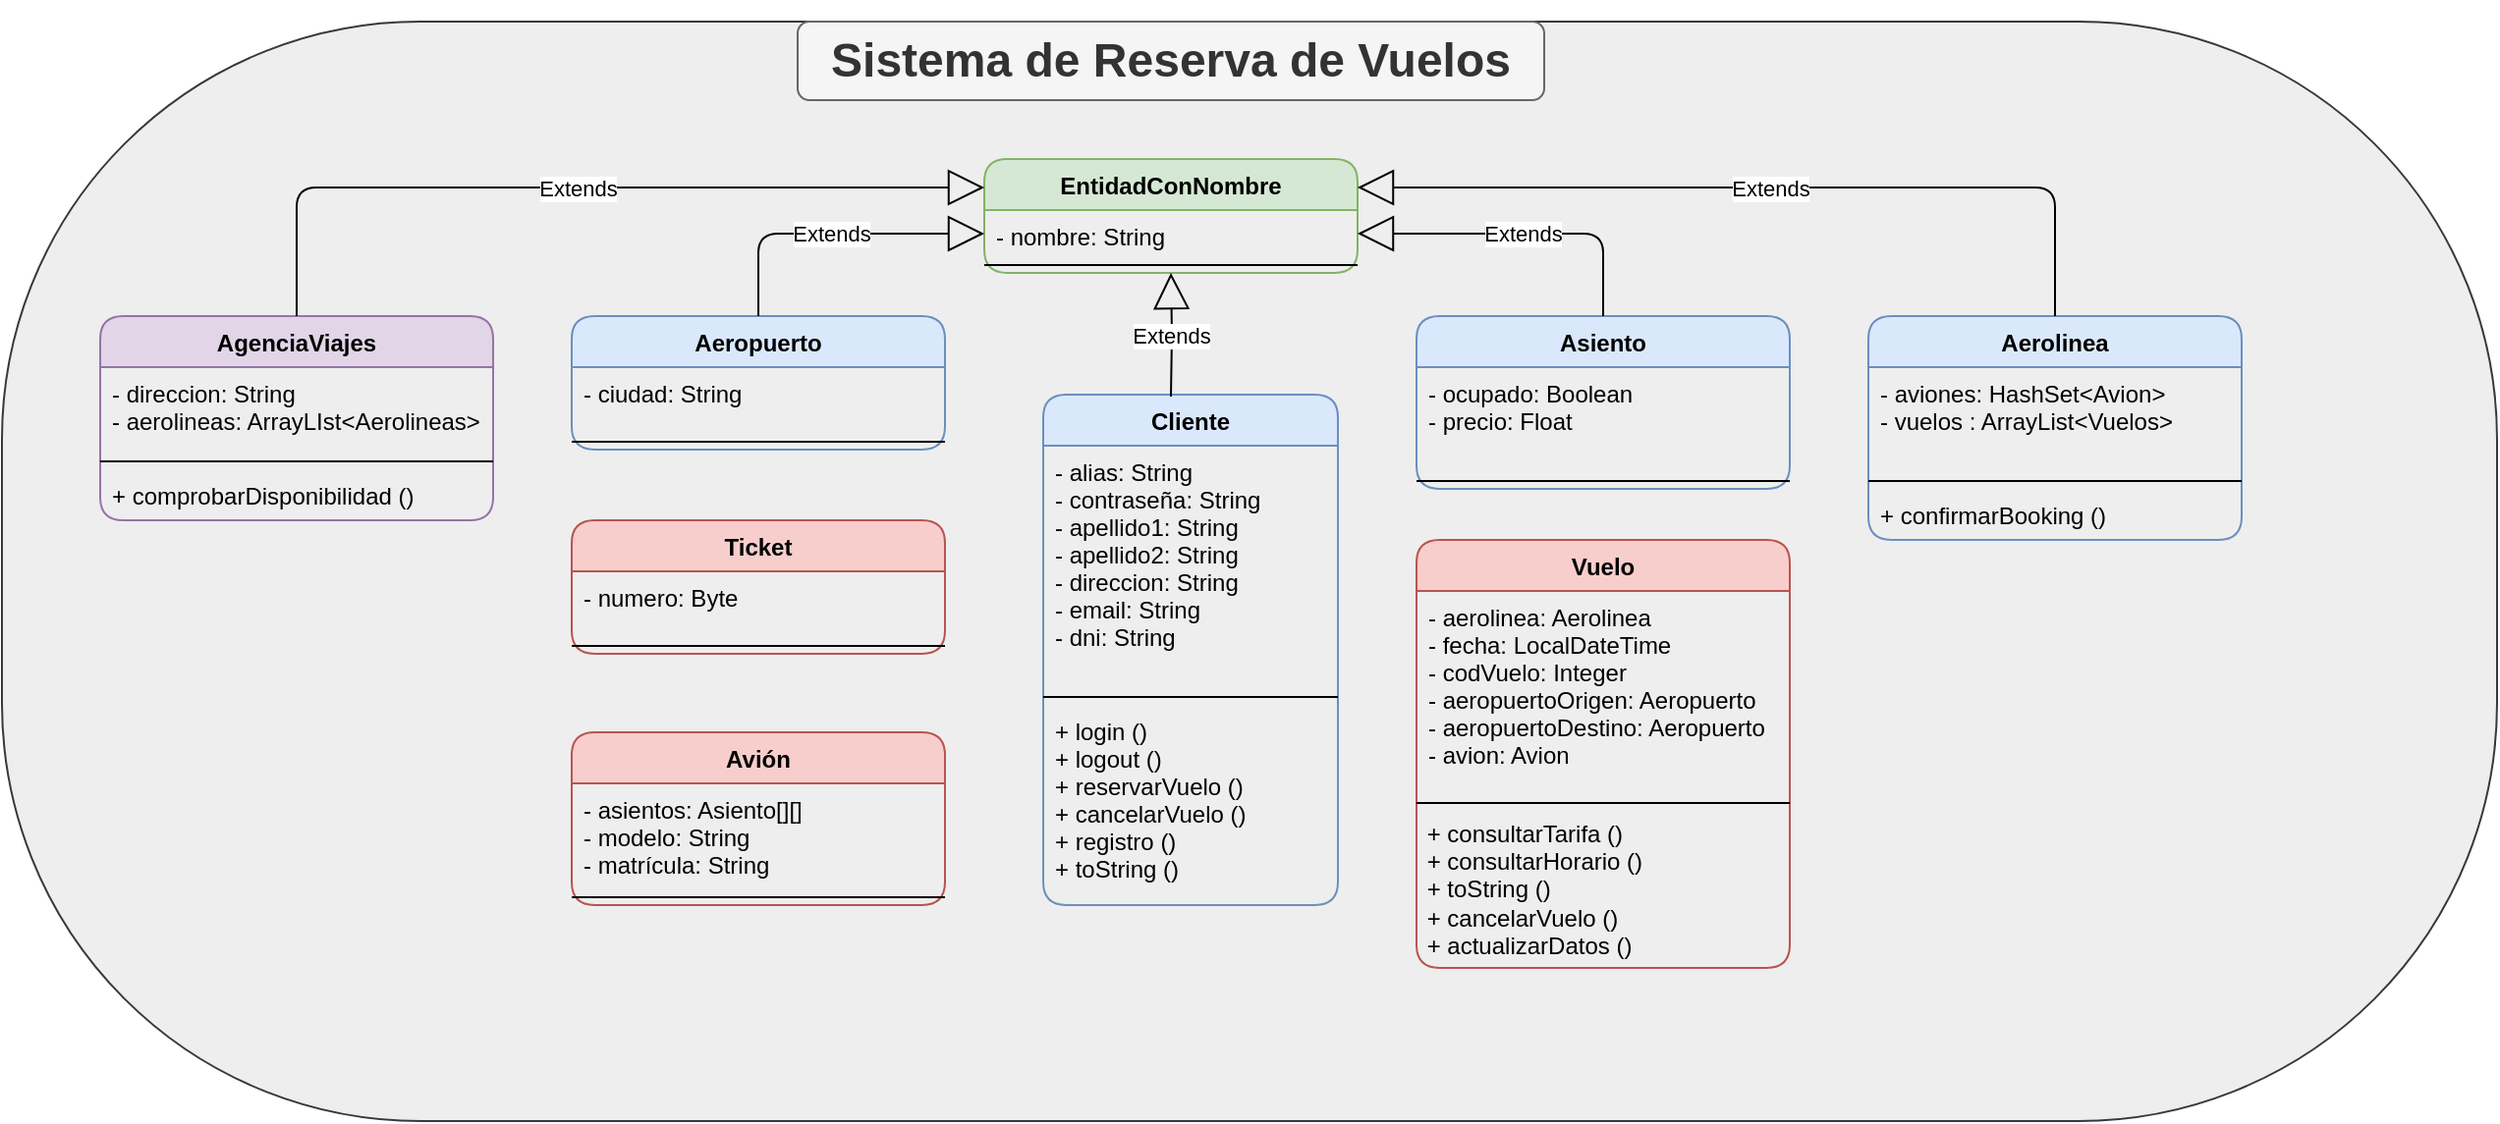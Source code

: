 <mxfile version="14.1.8" type="device"><diagram id="pELU7J1XOimOGAUn7LXK" name="Página-1"><mxGraphModel dx="1210" dy="1847" grid="1" gridSize="10" guides="1" tooltips="1" connect="1" arrows="1" fold="1" page="1" pageScale="1" pageWidth="827" pageHeight="1169" math="0" shadow="0"><root><mxCell id="0"/><mxCell id="1" parent="0"/><mxCell id="W2t3pOUvf8Gm3pgO1yUD-58" value="" style="whiteSpace=wrap;html=1;fillColor=#eeeeee;strokeColor=#36393d;rounded=1;arcSize=38;" parent="1" vertex="1"><mxGeometry x="-320" y="-10" width="1270" height="560" as="geometry"/></mxCell><mxCell id="W2t3pOUvf8Gm3pgO1yUD-25" value="&lt;h1&gt;&lt;font style=&quot;font-size: 24px&quot;&gt;Sistema de Reserva de Vuelos&lt;/font&gt;&lt;/h1&gt;" style="text;html=1;align=center;verticalAlign=middle;whiteSpace=wrap;fillColor=#f5f5f5;strokeColor=#666666;fontColor=#333333;rounded=1;" parent="1" vertex="1"><mxGeometry x="85" y="-10" width="380" height="40" as="geometry"/></mxCell><mxCell id="W2t3pOUvf8Gm3pgO1yUD-54" value="Ticket" style="swimlane;fontStyle=1;align=center;verticalAlign=top;childLayout=stackLayout;horizontal=1;startSize=26;horizontalStack=0;resizeParent=1;resizeParentMax=0;resizeLast=0;collapsible=1;marginBottom=0;fillColor=#f8cecc;strokeColor=#b85450;rounded=1;" parent="1" vertex="1"><mxGeometry x="-30" y="244" width="190" height="68" as="geometry"/></mxCell><mxCell id="W2t3pOUvf8Gm3pgO1yUD-55" value="- numero: Byte" style="text;strokeColor=none;fillColor=none;align=left;verticalAlign=top;spacingLeft=4;spacingRight=4;overflow=hidden;rotatable=0;points=[[0,0.5],[1,0.5]];portConstraint=eastwest;rounded=1;" parent="W2t3pOUvf8Gm3pgO1yUD-54" vertex="1"><mxGeometry y="26" width="190" height="34" as="geometry"/></mxCell><mxCell id="W2t3pOUvf8Gm3pgO1yUD-56" value="" style="line;strokeWidth=1;fillColor=none;align=left;verticalAlign=middle;spacingTop=-1;spacingLeft=3;spacingRight=3;rotatable=0;labelPosition=right;points=[];portConstraint=eastwest;rounded=1;" parent="W2t3pOUvf8Gm3pgO1yUD-54" vertex="1"><mxGeometry y="60" width="190" height="8" as="geometry"/></mxCell><mxCell id="cKhhxpHcltlImvQX5h9k-12" value="AgenciaViajes" style="swimlane;fontStyle=1;align=center;verticalAlign=top;childLayout=stackLayout;horizontal=1;startSize=26;horizontalStack=0;resizeParent=1;resizeParentMax=0;resizeLast=0;collapsible=1;marginBottom=0;fillColor=#e1d5e7;strokeColor=#9673a6;rounded=1;" parent="1" vertex="1"><mxGeometry x="-270" y="140" width="200" height="104" as="geometry"/></mxCell><mxCell id="cKhhxpHcltlImvQX5h9k-13" value="- direccion: String&#10;- aerolineas: ArrayLIst&lt;Aerolineas&gt;&#10;" style="text;strokeColor=none;fillColor=none;align=left;verticalAlign=top;spacingLeft=4;spacingRight=4;overflow=hidden;rotatable=0;points=[[0,0.5],[1,0.5]];portConstraint=eastwest;rounded=1;labelBorderColor=none;" parent="cKhhxpHcltlImvQX5h9k-12" vertex="1"><mxGeometry y="26" width="200" height="44" as="geometry"/></mxCell><mxCell id="cKhhxpHcltlImvQX5h9k-14" value="" style="line;strokeWidth=1;fillColor=none;align=left;verticalAlign=middle;spacingTop=-1;spacingLeft=3;spacingRight=3;rotatable=0;labelPosition=right;points=[];portConstraint=eastwest;rounded=1;" parent="cKhhxpHcltlImvQX5h9k-12" vertex="1"><mxGeometry y="70" width="200" height="8" as="geometry"/></mxCell><mxCell id="cKhhxpHcltlImvQX5h9k-15" value="+ comprobarDisponibilidad ()" style="text;strokeColor=none;fillColor=none;align=left;verticalAlign=top;spacingLeft=4;spacingRight=4;overflow=hidden;rotatable=0;points=[[0,0.5],[1,0.5]];portConstraint=eastwest;rounded=1;" parent="cKhhxpHcltlImvQX5h9k-12" vertex="1"><mxGeometry y="78" width="200" height="26" as="geometry"/></mxCell><mxCell id="wBcaxx1GzvmeN41eNsNR-1" value="Cliente" style="swimlane;fontStyle=1;align=center;verticalAlign=top;childLayout=stackLayout;horizontal=1;startSize=26;horizontalStack=0;resizeParent=1;resizeParentMax=0;resizeLast=0;collapsible=1;marginBottom=0;fillColor=#dae8fc;strokeColor=#6c8ebf;rounded=1;" parent="1" vertex="1"><mxGeometry x="210" y="180" width="150" height="260" as="geometry"><mxRectangle x="-300" y="20" width="60" height="26" as="alternateBounds"/></mxGeometry></mxCell><mxCell id="wBcaxx1GzvmeN41eNsNR-2" value="- alias: String&#10;- contraseña: String&#10;- apellido1: String&#10;- apellido2: String&#10;- direccion: String&#10;- email: String&#10;- dni: String" style="text;strokeColor=none;fillColor=none;align=left;verticalAlign=top;spacingLeft=4;spacingRight=4;overflow=hidden;rotatable=0;points=[[0,0.5],[1,0.5]];portConstraint=eastwest;rounded=1;" parent="wBcaxx1GzvmeN41eNsNR-1" vertex="1"><mxGeometry y="26" width="150" height="124" as="geometry"/></mxCell><mxCell id="wBcaxx1GzvmeN41eNsNR-3" value="" style="line;strokeWidth=1;fillColor=none;align=left;verticalAlign=middle;spacingTop=-1;spacingLeft=3;spacingRight=3;rotatable=0;labelPosition=right;points=[];portConstraint=eastwest;rounded=1;" parent="wBcaxx1GzvmeN41eNsNR-1" vertex="1"><mxGeometry y="150" width="150" height="8" as="geometry"/></mxCell><mxCell id="wBcaxx1GzvmeN41eNsNR-4" value="+ login ()&#10;+ logout ()&#10;+ reservarVuelo ()&#10;+ cancelarVuelo ()&#10;+ registro ()&#10;+ toString ()&#10;" style="text;strokeColor=none;fillColor=none;align=left;verticalAlign=top;spacingLeft=4;spacingRight=4;overflow=hidden;rotatable=0;points=[[0,0.5],[1,0.5]];portConstraint=eastwest;rounded=1;" parent="wBcaxx1GzvmeN41eNsNR-1" vertex="1"><mxGeometry y="158" width="150" height="102" as="geometry"/></mxCell><mxCell id="wBcaxx1GzvmeN41eNsNR-5" value="Avión" style="swimlane;fontStyle=1;align=center;verticalAlign=top;childLayout=stackLayout;horizontal=1;startSize=26;horizontalStack=0;resizeParent=1;resizeParentMax=0;resizeLast=0;collapsible=1;marginBottom=0;fillColor=#f8cecc;strokeColor=#b85450;rounded=1;" parent="1" vertex="1"><mxGeometry x="-30" y="352" width="190" height="88" as="geometry"/></mxCell><mxCell id="wBcaxx1GzvmeN41eNsNR-6" value="- asientos: Asiento[][]&#10;- modelo: String&#10;- matrícula: String&#10;" style="text;strokeColor=none;fillColor=none;align=left;verticalAlign=top;spacingLeft=4;spacingRight=4;overflow=hidden;rotatable=0;points=[[0,0.5],[1,0.5]];portConstraint=eastwest;rounded=1;" parent="wBcaxx1GzvmeN41eNsNR-5" vertex="1"><mxGeometry y="26" width="190" height="54" as="geometry"/></mxCell><mxCell id="wBcaxx1GzvmeN41eNsNR-7" value="" style="line;strokeWidth=1;fillColor=none;align=left;verticalAlign=middle;spacingTop=-1;spacingLeft=3;spacingRight=3;rotatable=0;labelPosition=right;points=[];portConstraint=eastwest;rounded=1;" parent="wBcaxx1GzvmeN41eNsNR-5" vertex="1"><mxGeometry y="80" width="190" height="8" as="geometry"/></mxCell><mxCell id="wBcaxx1GzvmeN41eNsNR-13" value="Asiento" style="swimlane;fontStyle=1;align=center;verticalAlign=top;childLayout=stackLayout;horizontal=1;startSize=26;horizontalStack=0;resizeParent=1;resizeParentMax=0;resizeLast=0;collapsible=1;marginBottom=0;fillColor=#dae8fc;strokeColor=#6c8ebf;rounded=1;" parent="1" vertex="1"><mxGeometry x="400" y="140" width="190" height="88" as="geometry"/></mxCell><mxCell id="wBcaxx1GzvmeN41eNsNR-14" value="- ocupado: Boolean&#10;- precio: Float" style="text;strokeColor=none;fillColor=none;align=left;verticalAlign=top;spacingLeft=4;spacingRight=4;overflow=hidden;rotatable=0;points=[[0,0.5],[1,0.5]];portConstraint=eastwest;rounded=1;" parent="wBcaxx1GzvmeN41eNsNR-13" vertex="1"><mxGeometry y="26" width="190" height="54" as="geometry"/></mxCell><mxCell id="wBcaxx1GzvmeN41eNsNR-15" value="" style="line;strokeWidth=1;fillColor=none;align=left;verticalAlign=middle;spacingTop=-1;spacingLeft=3;spacingRight=3;rotatable=0;labelPosition=right;points=[];portConstraint=eastwest;rounded=1;" parent="wBcaxx1GzvmeN41eNsNR-13" vertex="1"><mxGeometry y="80" width="190" height="8" as="geometry"/></mxCell><mxCell id="LwoDWFS3GROa0TLLnT17-1" value="Aeropuerto" style="swimlane;fontStyle=1;align=center;verticalAlign=top;childLayout=stackLayout;horizontal=1;startSize=26;horizontalStack=0;resizeParent=1;resizeParentMax=0;resizeLast=0;collapsible=1;marginBottom=0;fillColor=#dae8fc;strokeColor=#6c8ebf;rounded=1;" parent="1" vertex="1"><mxGeometry x="-30" y="140" width="190" height="68" as="geometry"/></mxCell><mxCell id="LwoDWFS3GROa0TLLnT17-2" value="- ciudad: String" style="text;strokeColor=none;fillColor=none;align=left;verticalAlign=top;spacingLeft=4;spacingRight=4;overflow=hidden;rotatable=0;points=[[0,0.5],[1,0.5]];portConstraint=eastwest;rounded=1;" parent="LwoDWFS3GROa0TLLnT17-1" vertex="1"><mxGeometry y="26" width="190" height="34" as="geometry"/></mxCell><mxCell id="LwoDWFS3GROa0TLLnT17-3" value="" style="line;strokeWidth=1;fillColor=none;align=left;verticalAlign=middle;spacingTop=-1;spacingLeft=3;spacingRight=3;rotatable=0;labelPosition=right;points=[];portConstraint=eastwest;rounded=1;" parent="LwoDWFS3GROa0TLLnT17-1" vertex="1"><mxGeometry y="60" width="190" height="8" as="geometry"/></mxCell><mxCell id="W2t3pOUvf8Gm3pgO1yUD-17" value="Vuelo" style="swimlane;fontStyle=1;align=center;verticalAlign=top;childLayout=stackLayout;horizontal=1;startSize=26;horizontalStack=0;resizeParent=1;resizeParentMax=0;resizeLast=0;collapsible=1;marginBottom=0;fillColor=#f8cecc;strokeColor=#b85450;rounded=1;" parent="1" vertex="1"><mxGeometry x="400" y="254" width="190" height="218" as="geometry"/></mxCell><mxCell id="W2t3pOUvf8Gm3pgO1yUD-18" value="- aerolinea: Aerolinea&#10;- fecha: LocalDateTime&#10;- codVuelo: Integer&#10;- aeropuertoOrigen: Aeropuerto&#10;- aeropuertoDestino: Aeropuerto&#10;- avion: Avion&#10;&#10;" style="text;strokeColor=none;fillColor=none;align=left;verticalAlign=top;spacingLeft=4;spacingRight=4;overflow=hidden;rotatable=0;points=[[0,0.5],[1,0.5]];portConstraint=eastwest;rounded=1;" parent="W2t3pOUvf8Gm3pgO1yUD-17" vertex="1"><mxGeometry y="26" width="190" height="104" as="geometry"/></mxCell><mxCell id="W2t3pOUvf8Gm3pgO1yUD-19" value="" style="line;strokeWidth=1;fillColor=none;align=left;verticalAlign=middle;spacingTop=-1;spacingLeft=3;spacingRight=3;rotatable=0;labelPosition=right;points=[];portConstraint=eastwest;rounded=1;" parent="W2t3pOUvf8Gm3pgO1yUD-17" vertex="1"><mxGeometry y="130" width="190" height="8" as="geometry"/></mxCell><mxCell id="W2t3pOUvf8Gm3pgO1yUD-49" value="&amp;nbsp;+ consultarTarifa ()&lt;br&gt;&amp;nbsp;+ consultarHorario ()&lt;br&gt;&amp;nbsp;+ toString ()&lt;br&gt;&amp;nbsp;+ cancelarVuelo ()&lt;br&gt;&amp;nbsp;+ actualizarDatos ()" style="text;html=1;align=left;verticalAlign=middle;resizable=0;points=[];autosize=1;rounded=1;" parent="W2t3pOUvf8Gm3pgO1yUD-17" vertex="1"><mxGeometry y="138" width="190" height="80" as="geometry"/></mxCell><mxCell id="LwoDWFS3GROa0TLLnT17-9" value="EntidadConNombre" style="swimlane;fontStyle=1;align=center;verticalAlign=top;childLayout=stackLayout;horizontal=1;startSize=26;horizontalStack=0;resizeParent=1;resizeParentMax=0;resizeLast=0;collapsible=1;marginBottom=0;fillColor=#d5e8d4;strokeColor=#82b366;rounded=1;" parent="1" vertex="1"><mxGeometry x="180" y="60" width="190" height="58" as="geometry"/></mxCell><mxCell id="LwoDWFS3GROa0TLLnT17-10" value="- nombre: String" style="text;strokeColor=none;fillColor=none;align=left;verticalAlign=top;spacingLeft=4;spacingRight=4;overflow=hidden;rotatable=0;points=[[0,0.5],[1,0.5]];portConstraint=eastwest;rounded=1;" parent="LwoDWFS3GROa0TLLnT17-9" vertex="1"><mxGeometry y="26" width="190" height="24" as="geometry"/></mxCell><mxCell id="LwoDWFS3GROa0TLLnT17-11" value="" style="line;strokeWidth=1;fillColor=none;align=left;verticalAlign=middle;spacingTop=-1;spacingLeft=3;spacingRight=3;rotatable=0;labelPosition=right;points=[];portConstraint=eastwest;rounded=1;" parent="LwoDWFS3GROa0TLLnT17-9" vertex="1"><mxGeometry y="50" width="190" height="8" as="geometry"/></mxCell><mxCell id="LwoDWFS3GROa0TLLnT17-13" value="Extends" style="endArrow=block;endSize=16;endFill=0;html=1;entryX=0;entryY=0.5;entryDx=0;entryDy=0;edgeStyle=orthogonalEdgeStyle;" parent="1" source="LwoDWFS3GROa0TLLnT17-1" target="LwoDWFS3GROa0TLLnT17-10" edge="1"><mxGeometry width="160" relative="1" as="geometry"><mxPoint x="350" y="327" as="sourcePoint"/><mxPoint x="270" y="270" as="targetPoint"/></mxGeometry></mxCell><mxCell id="LwoDWFS3GROa0TLLnT17-17" value="Extends" style="endArrow=block;endSize=16;endFill=0;html=1;entryX=0;entryY=0.25;entryDx=0;entryDy=0;exitX=0.5;exitY=0;exitDx=0;exitDy=0;edgeStyle=orthogonalEdgeStyle;" parent="1" source="cKhhxpHcltlImvQX5h9k-12" target="LwoDWFS3GROa0TLLnT17-9" edge="1"><mxGeometry width="160" relative="1" as="geometry"><mxPoint x="350" y="327" as="sourcePoint"/><mxPoint x="270" y="270" as="targetPoint"/></mxGeometry></mxCell><mxCell id="LwoDWFS3GROa0TLLnT17-18" value="Extends" style="endArrow=block;endSize=16;endFill=0;html=1;entryX=0.5;entryY=1;entryDx=0;entryDy=0;edgeStyle=orthogonalEdgeStyle;" parent="1" target="LwoDWFS3GROa0TLLnT17-9" edge="1"><mxGeometry width="160" relative="1" as="geometry"><mxPoint x="275" y="181" as="sourcePoint"/><mxPoint x="270" y="270" as="targetPoint"/></mxGeometry></mxCell><mxCell id="cKhhxpHcltlImvQX5h9k-7" value="Aerolinea" style="swimlane;fontStyle=1;align=center;verticalAlign=top;childLayout=stackLayout;horizontal=1;startSize=26;horizontalStack=0;resizeParent=1;resizeParentMax=0;resizeLast=0;collapsible=1;marginBottom=0;fillColor=#dae8fc;strokeColor=#6c8ebf;rounded=1;" parent="1" vertex="1"><mxGeometry x="630" y="140" width="190" height="114" as="geometry"/></mxCell><mxCell id="cKhhxpHcltlImvQX5h9k-8" value="- aviones: HashSet&lt;Avion&gt;&#10;- vuelos : ArrayList&lt;Vuelos&gt;&#10;&#10;" style="text;strokeColor=none;fillColor=none;align=left;verticalAlign=top;spacingLeft=4;spacingRight=4;overflow=hidden;rotatable=0;points=[[0,0.5],[1,0.5]];portConstraint=eastwest;rounded=1;" parent="cKhhxpHcltlImvQX5h9k-7" vertex="1"><mxGeometry y="26" width="190" height="54" as="geometry"/></mxCell><mxCell id="cKhhxpHcltlImvQX5h9k-9" value="" style="line;strokeWidth=1;fillColor=none;align=left;verticalAlign=middle;spacingTop=-1;spacingLeft=3;spacingRight=3;rotatable=0;labelPosition=right;points=[];portConstraint=eastwest;rounded=1;" parent="cKhhxpHcltlImvQX5h9k-7" vertex="1"><mxGeometry y="80" width="190" height="8" as="geometry"/></mxCell><mxCell id="cKhhxpHcltlImvQX5h9k-10" value="+ confirmarBooking ()" style="text;strokeColor=none;fillColor=none;align=left;verticalAlign=top;spacingLeft=4;spacingRight=4;overflow=hidden;rotatable=0;points=[[0,0.5],[1,0.5]];portConstraint=eastwest;rounded=1;" parent="cKhhxpHcltlImvQX5h9k-7" vertex="1"><mxGeometry y="88" width="190" height="26" as="geometry"/></mxCell><mxCell id="LwoDWFS3GROa0TLLnT17-19" value="Extends" style="endArrow=block;endSize=16;endFill=0;html=1;entryX=1;entryY=0.5;entryDx=0;entryDy=0;exitX=0.5;exitY=0;exitDx=0;exitDy=0;edgeStyle=orthogonalEdgeStyle;" parent="1" source="wBcaxx1GzvmeN41eNsNR-13" target="LwoDWFS3GROa0TLLnT17-10" edge="1"><mxGeometry width="160" relative="1" as="geometry"><mxPoint x="350" y="327" as="sourcePoint"/><mxPoint x="270" y="270" as="targetPoint"/></mxGeometry></mxCell><mxCell id="yE452pWcDu6QWWU6Xgew-1" value="Extends" style="endArrow=block;endSize=16;endFill=0;html=1;entryX=1;entryY=0.25;entryDx=0;entryDy=0;exitX=0.5;exitY=0;exitDx=0;exitDy=0;edgeStyle=orthogonalEdgeStyle;" edge="1" parent="1" source="cKhhxpHcltlImvQX5h9k-7" target="LwoDWFS3GROa0TLLnT17-9"><mxGeometry width="160" relative="1" as="geometry"><mxPoint x="290" y="327" as="sourcePoint"/><mxPoint x="210" y="270" as="targetPoint"/></mxGeometry></mxCell></root></mxGraphModel></diagram></mxfile>